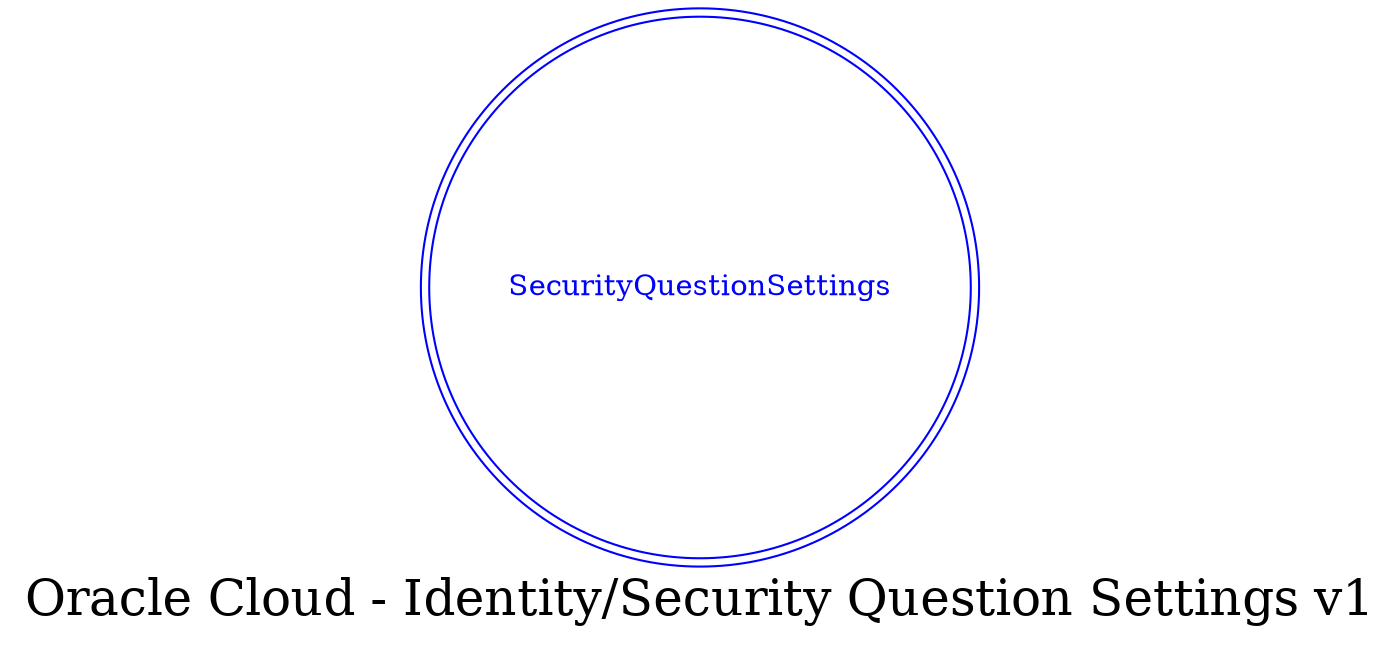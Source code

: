 digraph LexiconGraph {
graph[label="Oracle Cloud - Identity/Security Question Settings v1", fontsize=24]
splines=true
"SecurityQuestionSettings" [color=blue, fontcolor=blue, shape=doublecircle]
}
